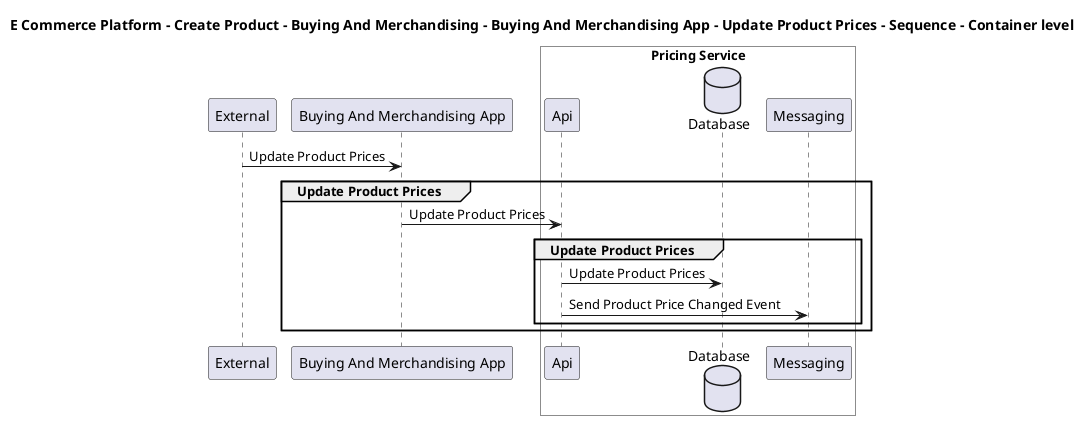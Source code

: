@startuml

title E Commerce Platform - Create Product - Buying And Merchandising - Buying And Merchandising App - Update Product Prices - Sequence - Container level

participant "External" as C4InterFlow.SoftwareSystems.ExternalSystem
participant "Buying And Merchandising App" as ECommercePlatform.CreateProduct.BuyingAndMerchandising.SoftwareSystems.BuyingAndMerchandisingApp

box "Pricing Service" #White
    participant "Api" as ECommercePlatform.CreateProduct.PriceManagement.SoftwareSystems.PricingService.Containers.Api
    database "Database" as ECommercePlatform.CreateProduct.PriceManagement.SoftwareSystems.PricingService.Containers.Database
    participant "Messaging" as ECommercePlatform.CreateProduct.PriceManagement.SoftwareSystems.PricingService.Containers.Messaging
end box


C4InterFlow.SoftwareSystems.ExternalSystem -> ECommercePlatform.CreateProduct.BuyingAndMerchandising.SoftwareSystems.BuyingAndMerchandisingApp : Update Product Prices
group Update Product Prices
ECommercePlatform.CreateProduct.BuyingAndMerchandising.SoftwareSystems.BuyingAndMerchandisingApp -> ECommercePlatform.CreateProduct.PriceManagement.SoftwareSystems.PricingService.Containers.Api : Update Product Prices
group Update Product Prices
ECommercePlatform.CreateProduct.PriceManagement.SoftwareSystems.PricingService.Containers.Api -> ECommercePlatform.CreateProduct.PriceManagement.SoftwareSystems.PricingService.Containers.Database : Update Product Prices
ECommercePlatform.CreateProduct.PriceManagement.SoftwareSystems.PricingService.Containers.Api -> ECommercePlatform.CreateProduct.PriceManagement.SoftwareSystems.PricingService.Containers.Messaging : Send Product Price Changed Event
end
end


@enduml
